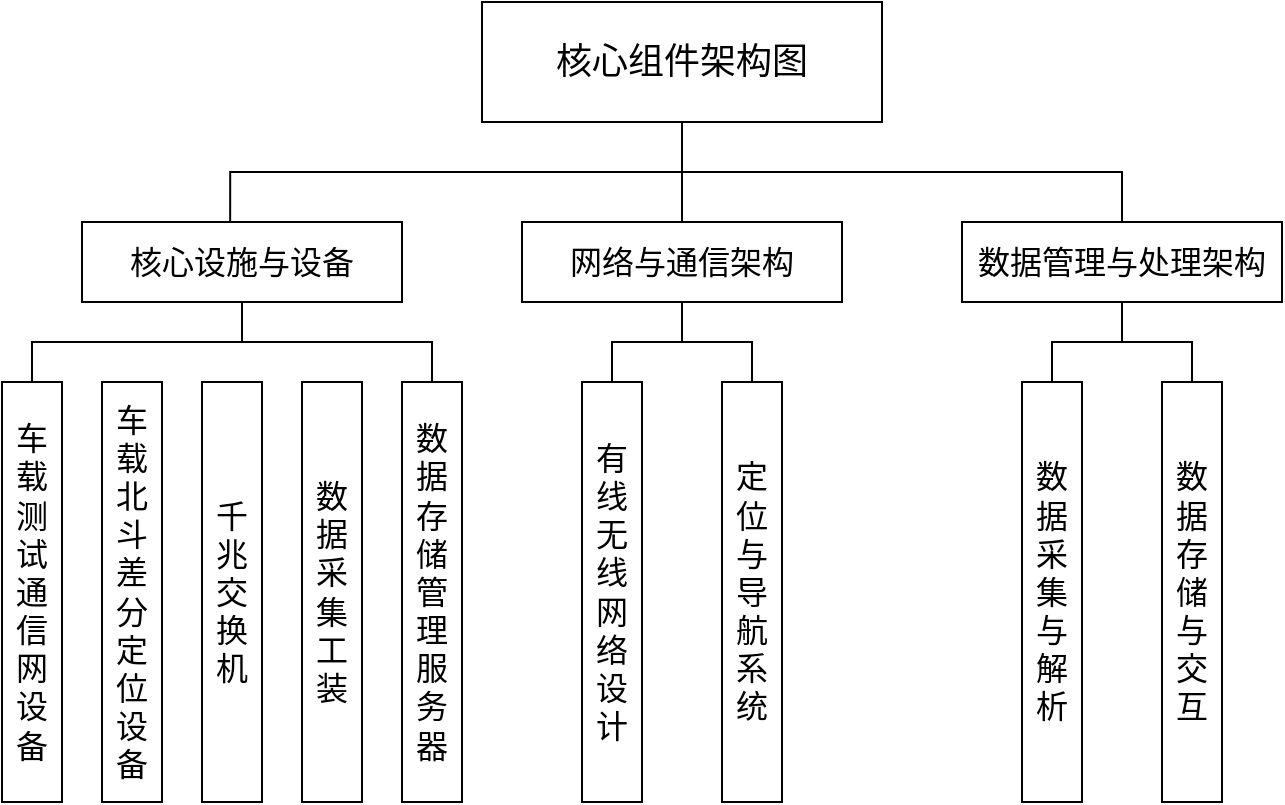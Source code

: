 <mxfile version="24.6.4" type="github">
  <diagram name="第 1 页" id="YP6Jqkggvmgj8_ycUBQL">
    <mxGraphModel dx="954" dy="581" grid="1" gridSize="10" guides="1" tooltips="1" connect="1" arrows="1" fold="1" page="1" pageScale="1" pageWidth="827" pageHeight="1169" math="0" shadow="0">
      <root>
        <mxCell id="0" />
        <mxCell id="1" parent="0" />
        <mxCell id="SbhxDCX8t5LV3R3y9XRj-14" value="" style="edgeStyle=orthogonalEdgeStyle;rounded=0;orthogonalLoop=1;jettySize=auto;html=1;endArrow=none;endFill=0;" edge="1" parent="1" source="SbhxDCX8t5LV3R3y9XRj-1" target="SbhxDCX8t5LV3R3y9XRj-3">
          <mxGeometry relative="1" as="geometry" />
        </mxCell>
        <mxCell id="SbhxDCX8t5LV3R3y9XRj-1" value="&lt;font style=&quot;font-size: 18px;&quot;&gt;核心组件架构图&lt;/font&gt;" style="rounded=0;whiteSpace=wrap;html=1;" vertex="1" parent="1">
          <mxGeometry x="320" y="90" width="200" height="60" as="geometry" />
        </mxCell>
        <mxCell id="SbhxDCX8t5LV3R3y9XRj-2" value="&lt;font style=&quot;font-size: 16px;&quot;&gt;核心设施与设备&lt;/font&gt;" style="rounded=0;whiteSpace=wrap;html=1;" vertex="1" parent="1">
          <mxGeometry x="120" y="200" width="160" height="40" as="geometry" />
        </mxCell>
        <mxCell id="SbhxDCX8t5LV3R3y9XRj-3" value="&lt;font style=&quot;font-size: 16px;&quot;&gt;网络与通信架构&lt;/font&gt;" style="rounded=0;whiteSpace=wrap;html=1;" vertex="1" parent="1">
          <mxGeometry x="340" y="200" width="160" height="40" as="geometry" />
        </mxCell>
        <mxCell id="SbhxDCX8t5LV3R3y9XRj-4" value="&lt;font style=&quot;font-size: 16px;&quot;&gt;数据管理与处理架构&lt;/font&gt;" style="rounded=0;whiteSpace=wrap;html=1;" vertex="1" parent="1">
          <mxGeometry x="560" y="200" width="160" height="40" as="geometry" />
        </mxCell>
        <mxCell id="SbhxDCX8t5LV3R3y9XRj-5" value="&lt;span style=&quot;font-size: 16px;&quot;&gt;车载测试通信网设备&lt;/span&gt;" style="rounded=0;whiteSpace=wrap;html=1;" vertex="1" parent="1">
          <mxGeometry x="80" y="280" width="30" height="210" as="geometry" />
        </mxCell>
        <mxCell id="SbhxDCX8t5LV3R3y9XRj-6" value="&lt;span style=&quot;font-size: 16px;&quot;&gt;车载北斗差分定位设备&lt;/span&gt;" style="rounded=0;whiteSpace=wrap;html=1;" vertex="1" parent="1">
          <mxGeometry x="130" y="280" width="30" height="210" as="geometry" />
        </mxCell>
        <mxCell id="SbhxDCX8t5LV3R3y9XRj-7" value="&lt;span style=&quot;font-size: 16px;&quot;&gt;千兆交换机&lt;/span&gt;" style="rounded=0;whiteSpace=wrap;html=1;" vertex="1" parent="1">
          <mxGeometry x="180" y="280" width="30" height="210" as="geometry" />
        </mxCell>
        <mxCell id="SbhxDCX8t5LV3R3y9XRj-8" value="&lt;span style=&quot;font-size: 16px;&quot;&gt;数据采集工装&lt;/span&gt;" style="rounded=0;whiteSpace=wrap;html=1;" vertex="1" parent="1">
          <mxGeometry x="230" y="280" width="30" height="210" as="geometry" />
        </mxCell>
        <mxCell id="SbhxDCX8t5LV3R3y9XRj-9" value="&lt;span style=&quot;font-size: 16px;&quot;&gt;数据存储管理服务器&lt;/span&gt;" style="rounded=0;whiteSpace=wrap;html=1;" vertex="1" parent="1">
          <mxGeometry x="280" y="280" width="30" height="210" as="geometry" />
        </mxCell>
        <mxCell id="SbhxDCX8t5LV3R3y9XRj-10" value="&lt;span style=&quot;font-size: 16px;&quot;&gt;有线无线网络设计&lt;/span&gt;" style="rounded=0;whiteSpace=wrap;html=1;" vertex="1" parent="1">
          <mxGeometry x="370" y="280" width="30" height="210" as="geometry" />
        </mxCell>
        <mxCell id="SbhxDCX8t5LV3R3y9XRj-11" value="&lt;span style=&quot;font-size: 16px;&quot;&gt;定位与导航系统&lt;/span&gt;" style="rounded=0;whiteSpace=wrap;html=1;" vertex="1" parent="1">
          <mxGeometry x="440" y="280" width="30" height="210" as="geometry" />
        </mxCell>
        <mxCell id="SbhxDCX8t5LV3R3y9XRj-12" value="&lt;span style=&quot;font-size: 16px;&quot;&gt;数据采集与解析&lt;/span&gt;" style="rounded=0;whiteSpace=wrap;html=1;" vertex="1" parent="1">
          <mxGeometry x="590" y="280" width="30" height="210" as="geometry" />
        </mxCell>
        <mxCell id="SbhxDCX8t5LV3R3y9XRj-13" value="&lt;span style=&quot;font-size: 16px;&quot;&gt;数据存储与交互&lt;/span&gt;" style="rounded=0;whiteSpace=wrap;html=1;" vertex="1" parent="1">
          <mxGeometry x="660" y="280" width="30" height="210" as="geometry" />
        </mxCell>
        <mxCell id="SbhxDCX8t5LV3R3y9XRj-15" value="" style="edgeStyle=orthogonalEdgeStyle;rounded=0;orthogonalLoop=1;jettySize=auto;html=1;endArrow=none;endFill=0;exitX=0.5;exitY=1;exitDx=0;exitDy=0;entryX=0.5;entryY=0;entryDx=0;entryDy=0;" edge="1" parent="1" source="SbhxDCX8t5LV3R3y9XRj-1" target="SbhxDCX8t5LV3R3y9XRj-4">
          <mxGeometry relative="1" as="geometry">
            <mxPoint x="430" y="160" as="sourcePoint" />
            <mxPoint x="430" y="210" as="targetPoint" />
          </mxGeometry>
        </mxCell>
        <mxCell id="SbhxDCX8t5LV3R3y9XRj-16" value="" style="edgeStyle=orthogonalEdgeStyle;rounded=0;orthogonalLoop=1;jettySize=auto;html=1;endArrow=none;endFill=0;entryX=0.463;entryY=0;entryDx=0;entryDy=0;entryPerimeter=0;exitX=0.5;exitY=1;exitDx=0;exitDy=0;" edge="1" parent="1" source="SbhxDCX8t5LV3R3y9XRj-1" target="SbhxDCX8t5LV3R3y9XRj-2">
          <mxGeometry relative="1" as="geometry">
            <mxPoint x="440" y="170" as="sourcePoint" />
            <mxPoint x="440" y="220" as="targetPoint" />
          </mxGeometry>
        </mxCell>
        <mxCell id="SbhxDCX8t5LV3R3y9XRj-17" value="" style="edgeStyle=orthogonalEdgeStyle;rounded=0;orthogonalLoop=1;jettySize=auto;html=1;endArrow=none;endFill=0;entryX=0.5;entryY=0;entryDx=0;entryDy=0;exitX=0.5;exitY=1;exitDx=0;exitDy=0;" edge="1" parent="1" source="SbhxDCX8t5LV3R3y9XRj-3" target="SbhxDCX8t5LV3R3y9XRj-10">
          <mxGeometry relative="1" as="geometry">
            <mxPoint x="450" y="180" as="sourcePoint" />
            <mxPoint x="450" y="230" as="targetPoint" />
          </mxGeometry>
        </mxCell>
        <mxCell id="SbhxDCX8t5LV3R3y9XRj-18" value="" style="edgeStyle=orthogonalEdgeStyle;rounded=0;orthogonalLoop=1;jettySize=auto;html=1;endArrow=none;endFill=0;entryX=0.5;entryY=0;entryDx=0;entryDy=0;exitX=0.5;exitY=1;exitDx=0;exitDy=0;" edge="1" parent="1" source="SbhxDCX8t5LV3R3y9XRj-3" target="SbhxDCX8t5LV3R3y9XRj-11">
          <mxGeometry relative="1" as="geometry">
            <mxPoint x="460" y="190" as="sourcePoint" />
            <mxPoint x="460" y="240" as="targetPoint" />
          </mxGeometry>
        </mxCell>
        <mxCell id="SbhxDCX8t5LV3R3y9XRj-19" value="" style="edgeStyle=orthogonalEdgeStyle;rounded=0;orthogonalLoop=1;jettySize=auto;html=1;endArrow=none;endFill=0;entryX=0.5;entryY=0;entryDx=0;entryDy=0;exitX=0.5;exitY=1;exitDx=0;exitDy=0;" edge="1" parent="1" source="SbhxDCX8t5LV3R3y9XRj-2" target="SbhxDCX8t5LV3R3y9XRj-9">
          <mxGeometry relative="1" as="geometry">
            <mxPoint x="470" y="200" as="sourcePoint" />
            <mxPoint x="470" y="250" as="targetPoint" />
          </mxGeometry>
        </mxCell>
        <mxCell id="SbhxDCX8t5LV3R3y9XRj-20" value="" style="edgeStyle=orthogonalEdgeStyle;rounded=0;orthogonalLoop=1;jettySize=auto;html=1;endArrow=none;endFill=0;entryX=0.5;entryY=0;entryDx=0;entryDy=0;exitX=0.5;exitY=1;exitDx=0;exitDy=0;" edge="1" parent="1" source="SbhxDCX8t5LV3R3y9XRj-2" target="SbhxDCX8t5LV3R3y9XRj-5">
          <mxGeometry relative="1" as="geometry">
            <mxPoint x="480" y="210" as="sourcePoint" />
            <mxPoint x="480" y="260" as="targetPoint" />
          </mxGeometry>
        </mxCell>
        <mxCell id="SbhxDCX8t5LV3R3y9XRj-21" value="" style="edgeStyle=orthogonalEdgeStyle;rounded=0;orthogonalLoop=1;jettySize=auto;html=1;endArrow=none;endFill=0;entryX=0.5;entryY=0;entryDx=0;entryDy=0;exitX=0.5;exitY=1;exitDx=0;exitDy=0;" edge="1" parent="1" source="SbhxDCX8t5LV3R3y9XRj-4" target="SbhxDCX8t5LV3R3y9XRj-13">
          <mxGeometry relative="1" as="geometry">
            <mxPoint x="490" y="220" as="sourcePoint" />
            <mxPoint x="490" y="270" as="targetPoint" />
          </mxGeometry>
        </mxCell>
        <mxCell id="SbhxDCX8t5LV3R3y9XRj-22" value="" style="edgeStyle=orthogonalEdgeStyle;rounded=0;orthogonalLoop=1;jettySize=auto;html=1;endArrow=none;endFill=0;entryX=0.5;entryY=0;entryDx=0;entryDy=0;exitX=0.5;exitY=1;exitDx=0;exitDy=0;" edge="1" parent="1" source="SbhxDCX8t5LV3R3y9XRj-4" target="SbhxDCX8t5LV3R3y9XRj-12">
          <mxGeometry relative="1" as="geometry">
            <mxPoint x="500" y="230" as="sourcePoint" />
            <mxPoint x="500" y="280" as="targetPoint" />
          </mxGeometry>
        </mxCell>
      </root>
    </mxGraphModel>
  </diagram>
</mxfile>
